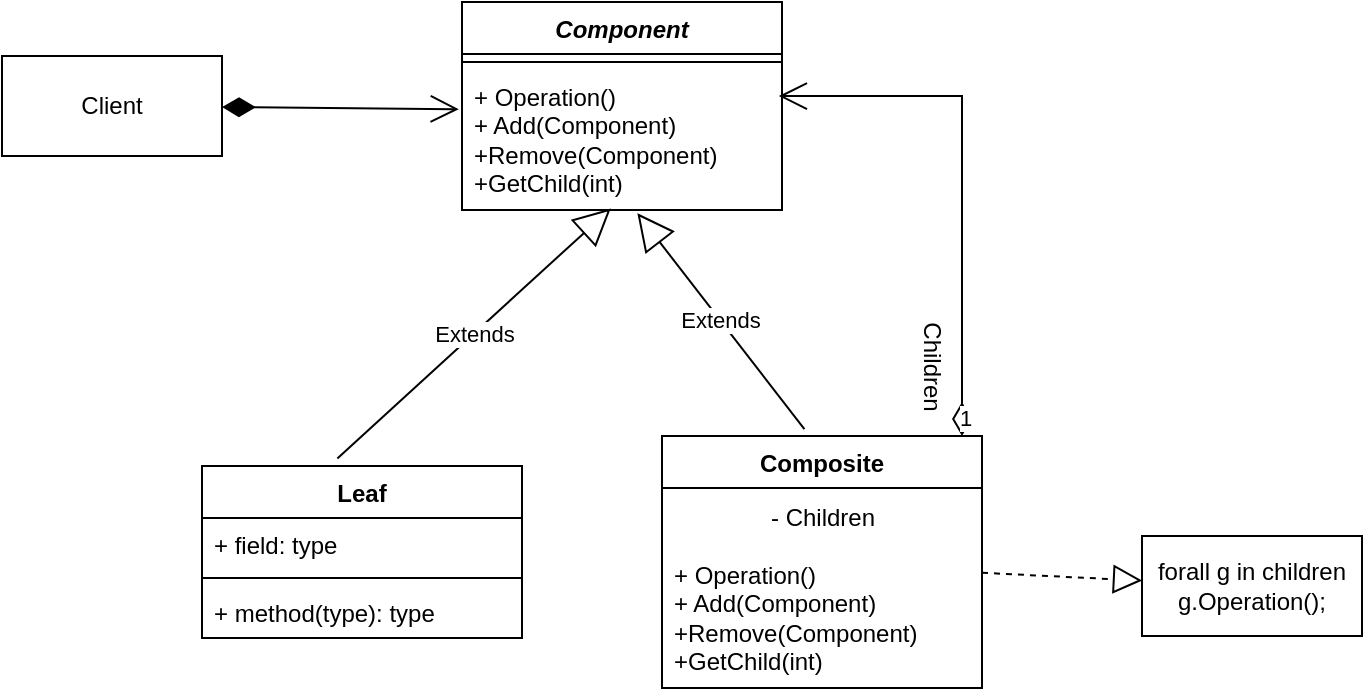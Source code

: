 <mxfile version="21.3.5" type="device">
  <diagram name="第 1 页" id="rj4dokej_lCzVEFInStX">
    <mxGraphModel dx="830" dy="450" grid="1" gridSize="10" guides="1" tooltips="1" connect="1" arrows="1" fold="1" page="1" pageScale="1" pageWidth="827" pageHeight="1169" math="0" shadow="0">
      <root>
        <mxCell id="0" />
        <mxCell id="1" parent="0" />
        <mxCell id="ZasxWxpjN3gxQpKBaUf4-1" value="Client&lt;br&gt;" style="html=1;whiteSpace=wrap;" vertex="1" parent="1">
          <mxGeometry x="110" y="380" width="110" height="50" as="geometry" />
        </mxCell>
        <mxCell id="ZasxWxpjN3gxQpKBaUf4-2" value="&lt;i&gt;Component&lt;/i&gt;" style="swimlane;fontStyle=1;align=center;verticalAlign=top;childLayout=stackLayout;horizontal=1;startSize=26;horizontalStack=0;resizeParent=1;resizeParentMax=0;resizeLast=0;collapsible=1;marginBottom=0;whiteSpace=wrap;html=1;" vertex="1" parent="1">
          <mxGeometry x="340" y="353" width="160" height="104" as="geometry" />
        </mxCell>
        <mxCell id="ZasxWxpjN3gxQpKBaUf4-4" value="" style="line;strokeWidth=1;fillColor=none;align=left;verticalAlign=middle;spacingTop=-1;spacingLeft=3;spacingRight=3;rotatable=0;labelPosition=right;points=[];portConstraint=eastwest;strokeColor=inherit;" vertex="1" parent="ZasxWxpjN3gxQpKBaUf4-2">
          <mxGeometry y="26" width="160" height="8" as="geometry" />
        </mxCell>
        <mxCell id="ZasxWxpjN3gxQpKBaUf4-5" value="+ Operation()&lt;br&gt;+ Add(Component)&lt;br&gt;+Remove(Component)&lt;br&gt;+GetChild(int)" style="text;strokeColor=none;fillColor=none;align=left;verticalAlign=top;spacingLeft=4;spacingRight=4;overflow=hidden;rotatable=0;points=[[0,0.5],[1,0.5]];portConstraint=eastwest;whiteSpace=wrap;html=1;" vertex="1" parent="ZasxWxpjN3gxQpKBaUf4-2">
          <mxGeometry y="34" width="160" height="70" as="geometry" />
        </mxCell>
        <mxCell id="ZasxWxpjN3gxQpKBaUf4-6" value="Leaf&lt;br&gt;" style="swimlane;fontStyle=1;align=center;verticalAlign=top;childLayout=stackLayout;horizontal=1;startSize=26;horizontalStack=0;resizeParent=1;resizeParentMax=0;resizeLast=0;collapsible=1;marginBottom=0;whiteSpace=wrap;html=1;" vertex="1" parent="1">
          <mxGeometry x="210" y="585" width="160" height="86" as="geometry" />
        </mxCell>
        <mxCell id="ZasxWxpjN3gxQpKBaUf4-7" value="+ field: type" style="text;strokeColor=none;fillColor=none;align=left;verticalAlign=top;spacingLeft=4;spacingRight=4;overflow=hidden;rotatable=0;points=[[0,0.5],[1,0.5]];portConstraint=eastwest;whiteSpace=wrap;html=1;" vertex="1" parent="ZasxWxpjN3gxQpKBaUf4-6">
          <mxGeometry y="26" width="160" height="26" as="geometry" />
        </mxCell>
        <mxCell id="ZasxWxpjN3gxQpKBaUf4-8" value="" style="line;strokeWidth=1;fillColor=none;align=left;verticalAlign=middle;spacingTop=-1;spacingLeft=3;spacingRight=3;rotatable=0;labelPosition=right;points=[];portConstraint=eastwest;strokeColor=inherit;" vertex="1" parent="ZasxWxpjN3gxQpKBaUf4-6">
          <mxGeometry y="52" width="160" height="8" as="geometry" />
        </mxCell>
        <mxCell id="ZasxWxpjN3gxQpKBaUf4-9" value="+ method(type): type" style="text;strokeColor=none;fillColor=none;align=left;verticalAlign=top;spacingLeft=4;spacingRight=4;overflow=hidden;rotatable=0;points=[[0,0.5],[1,0.5]];portConstraint=eastwest;whiteSpace=wrap;html=1;" vertex="1" parent="ZasxWxpjN3gxQpKBaUf4-6">
          <mxGeometry y="60" width="160" height="26" as="geometry" />
        </mxCell>
        <mxCell id="ZasxWxpjN3gxQpKBaUf4-10" value="Composite" style="swimlane;fontStyle=1;align=center;verticalAlign=top;childLayout=stackLayout;horizontal=1;startSize=26;horizontalStack=0;resizeParent=1;resizeParentMax=0;resizeLast=0;collapsible=1;marginBottom=0;whiteSpace=wrap;html=1;" vertex="1" parent="1">
          <mxGeometry x="440" y="570" width="160" height="126" as="geometry" />
        </mxCell>
        <mxCell id="ZasxWxpjN3gxQpKBaUf4-19" value="- Children" style="text;html=1;align=center;verticalAlign=middle;resizable=0;points=[];autosize=1;strokeColor=none;fillColor=none;" vertex="1" parent="ZasxWxpjN3gxQpKBaUf4-10">
          <mxGeometry y="26" width="160" height="30" as="geometry" />
        </mxCell>
        <mxCell id="ZasxWxpjN3gxQpKBaUf4-13" value="+ Operation()&lt;br&gt;+ Add(Component)&lt;br&gt;+Remove(Component)&lt;br&gt;+GetChild(int)" style="text;strokeColor=none;fillColor=none;align=left;verticalAlign=top;spacingLeft=4;spacingRight=4;overflow=hidden;rotatable=0;points=[[0,0.5],[1,0.5]];portConstraint=eastwest;whiteSpace=wrap;html=1;" vertex="1" parent="ZasxWxpjN3gxQpKBaUf4-10">
          <mxGeometry y="56" width="160" height="70" as="geometry" />
        </mxCell>
        <mxCell id="ZasxWxpjN3gxQpKBaUf4-15" value="" style="endArrow=block;dashed=1;endFill=0;endSize=12;html=1;rounded=0;exitX=1;exitY=0.177;exitDx=0;exitDy=0;exitPerimeter=0;" edge="1" parent="1" source="ZasxWxpjN3gxQpKBaUf4-13" target="ZasxWxpjN3gxQpKBaUf4-16">
          <mxGeometry width="160" relative="1" as="geometry">
            <mxPoint x="620" y="612.8" as="sourcePoint" />
            <mxPoint x="700" y="616" as="targetPoint" />
          </mxGeometry>
        </mxCell>
        <mxCell id="ZasxWxpjN3gxQpKBaUf4-16" value="forall g in children&lt;br&gt;g.Operation();" style="html=1;whiteSpace=wrap;" vertex="1" parent="1">
          <mxGeometry x="680" y="620" width="110" height="50" as="geometry" />
        </mxCell>
        <mxCell id="ZasxWxpjN3gxQpKBaUf4-17" value="Extends" style="endArrow=block;endSize=16;endFill=0;html=1;rounded=0;entryX=0.465;entryY=0.989;entryDx=0;entryDy=0;entryPerimeter=0;exitX=0.423;exitY=-0.044;exitDx=0;exitDy=0;exitPerimeter=0;" edge="1" parent="1" source="ZasxWxpjN3gxQpKBaUf4-6" target="ZasxWxpjN3gxQpKBaUf4-5">
          <mxGeometry width="160" relative="1" as="geometry">
            <mxPoint x="460" y="630" as="sourcePoint" />
            <mxPoint x="620" y="630" as="targetPoint" />
          </mxGeometry>
        </mxCell>
        <mxCell id="ZasxWxpjN3gxQpKBaUf4-18" value="Extends" style="endArrow=block;endSize=16;endFill=0;html=1;rounded=0;exitX=0.445;exitY=-0.027;exitDx=0;exitDy=0;exitPerimeter=0;entryX=0.548;entryY=1.023;entryDx=0;entryDy=0;entryPerimeter=0;" edge="1" parent="1" source="ZasxWxpjN3gxQpKBaUf4-10" target="ZasxWxpjN3gxQpKBaUf4-5">
          <mxGeometry width="160" relative="1" as="geometry">
            <mxPoint x="258" y="591" as="sourcePoint" />
            <mxPoint x="420" y="510" as="targetPoint" />
          </mxGeometry>
        </mxCell>
        <mxCell id="ZasxWxpjN3gxQpKBaUf4-20" value="" style="endArrow=open;html=1;endSize=12;startArrow=diamondThin;startSize=14;startFill=1;align=left;verticalAlign=bottom;rounded=0;entryX=-0.01;entryY=0.28;entryDx=0;entryDy=0;entryPerimeter=0;" edge="1" parent="1" source="ZasxWxpjN3gxQpKBaUf4-1" target="ZasxWxpjN3gxQpKBaUf4-5">
          <mxGeometry x="-1" y="3" relative="1" as="geometry">
            <mxPoint x="420" y="540" as="sourcePoint" />
            <mxPoint x="580" y="540" as="targetPoint" />
          </mxGeometry>
        </mxCell>
        <mxCell id="ZasxWxpjN3gxQpKBaUf4-21" value="1" style="endArrow=open;html=1;endSize=12;startArrow=diamondThin;startSize=14;startFill=0;edgeStyle=orthogonalEdgeStyle;align=left;verticalAlign=bottom;rounded=0;entryX=0.99;entryY=0.186;entryDx=0;entryDy=0;entryPerimeter=0;" edge="1" parent="1" source="ZasxWxpjN3gxQpKBaUf4-10" target="ZasxWxpjN3gxQpKBaUf4-5">
          <mxGeometry x="-1" y="3" relative="1" as="geometry">
            <mxPoint x="560" y="610" as="sourcePoint" />
            <mxPoint x="720" y="610" as="targetPoint" />
            <Array as="points">
              <mxPoint x="590" y="400" />
            </Array>
          </mxGeometry>
        </mxCell>
        <mxCell id="ZasxWxpjN3gxQpKBaUf4-22" value="Children" style="text;html=1;align=center;verticalAlign=middle;resizable=0;points=[];autosize=1;strokeColor=none;fillColor=none;rotation=90;" vertex="1" parent="1">
          <mxGeometry x="540" y="520" width="70" height="30" as="geometry" />
        </mxCell>
      </root>
    </mxGraphModel>
  </diagram>
</mxfile>
